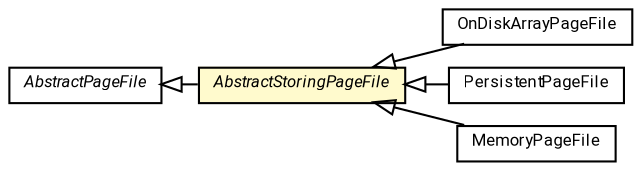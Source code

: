 #!/usr/local/bin/dot
#
# Class diagram 
# Generated by UMLGraph version R5_7_2-60-g0e99a6 (http://www.spinellis.gr/umlgraph/)
#

digraph G {
	graph [fontnames="svg"]
	edge [fontname="Roboto",fontsize=7,labelfontname="Roboto",labelfontsize=7,color="black"];
	node [fontname="Roboto",fontcolor="black",fontsize=8,shape=plaintext,margin=0,width=0,height=0];
	nodesep=0.15;
	ranksep=0.25;
	rankdir=LR;
	// de.lmu.ifi.dbs.elki.persistent.OnDiskArrayPageFile<P extends de.lmu.ifi.dbs.elki.persistent.Page>
	c1383781 [label=<<table title="de.lmu.ifi.dbs.elki.persistent.OnDiskArrayPageFile" border="0" cellborder="1" cellspacing="0" cellpadding="2" href="OnDiskArrayPageFile.html" target="_parent">
		<tr><td><table border="0" cellspacing="0" cellpadding="1">
		<tr><td align="center" balign="center"> <font face="Roboto">OnDiskArrayPageFile</font> </td></tr>
		</table></td></tr>
		</table>>, URL="OnDiskArrayPageFile.html"];
	// de.lmu.ifi.dbs.elki.persistent.PersistentPageFile<P extends de.lmu.ifi.dbs.elki.persistent.ExternalizablePage>
	c1383787 [label=<<table title="de.lmu.ifi.dbs.elki.persistent.PersistentPageFile" border="0" cellborder="1" cellspacing="0" cellpadding="2" href="PersistentPageFile.html" target="_parent">
		<tr><td><table border="0" cellspacing="0" cellpadding="1">
		<tr><td align="center" balign="center"> <font face="Roboto">PersistentPageFile</font> </td></tr>
		</table></td></tr>
		</table>>, URL="PersistentPageFile.html"];
	// de.lmu.ifi.dbs.elki.persistent.AbstractStoringPageFile<P extends de.lmu.ifi.dbs.elki.persistent.Page>
	c1386811 [label=<<table title="de.lmu.ifi.dbs.elki.persistent.AbstractStoringPageFile" border="0" cellborder="1" cellspacing="0" cellpadding="2" bgcolor="lemonChiffon" href="AbstractStoringPageFile.html" target="_parent">
		<tr><td><table border="0" cellspacing="0" cellpadding="1">
		<tr><td align="center" balign="center"> <font face="Roboto"><i>AbstractStoringPageFile</i></font> </td></tr>
		</table></td></tr>
		</table>>, URL="AbstractStoringPageFile.html"];
	// de.lmu.ifi.dbs.elki.persistent.AbstractPageFile<P extends de.lmu.ifi.dbs.elki.persistent.Page>
	c1386815 [label=<<table title="de.lmu.ifi.dbs.elki.persistent.AbstractPageFile" border="0" cellborder="1" cellspacing="0" cellpadding="2" href="AbstractPageFile.html" target="_parent">
		<tr><td><table border="0" cellspacing="0" cellpadding="1">
		<tr><td align="center" balign="center"> <font face="Roboto"><i>AbstractPageFile</i></font> </td></tr>
		</table></td></tr>
		</table>>, URL="AbstractPageFile.html"];
	// de.lmu.ifi.dbs.elki.persistent.MemoryPageFile<P extends de.lmu.ifi.dbs.elki.persistent.Page>
	c1386823 [label=<<table title="de.lmu.ifi.dbs.elki.persistent.MemoryPageFile" border="0" cellborder="1" cellspacing="0" cellpadding="2" href="MemoryPageFile.html" target="_parent">
		<tr><td><table border="0" cellspacing="0" cellpadding="1">
		<tr><td align="center" balign="center"> <font face="Roboto">MemoryPageFile</font> </td></tr>
		</table></td></tr>
		</table>>, URL="MemoryPageFile.html"];
	// de.lmu.ifi.dbs.elki.persistent.OnDiskArrayPageFile<P extends de.lmu.ifi.dbs.elki.persistent.Page> extends de.lmu.ifi.dbs.elki.persistent.AbstractStoringPageFile<P extends de.lmu.ifi.dbs.elki.persistent.Page>
	c1386811 -> c1383781 [arrowtail=empty,dir=back,weight=10];
	// de.lmu.ifi.dbs.elki.persistent.PersistentPageFile<P extends de.lmu.ifi.dbs.elki.persistent.ExternalizablePage> extends de.lmu.ifi.dbs.elki.persistent.AbstractStoringPageFile<P extends de.lmu.ifi.dbs.elki.persistent.Page>
	c1386811 -> c1383787 [arrowtail=empty,dir=back,weight=10];
	// de.lmu.ifi.dbs.elki.persistent.AbstractStoringPageFile<P extends de.lmu.ifi.dbs.elki.persistent.Page> extends de.lmu.ifi.dbs.elki.persistent.AbstractPageFile<P extends de.lmu.ifi.dbs.elki.persistent.Page>
	c1386815 -> c1386811 [arrowtail=empty,dir=back,weight=10];
	// de.lmu.ifi.dbs.elki.persistent.MemoryPageFile<P extends de.lmu.ifi.dbs.elki.persistent.Page> extends de.lmu.ifi.dbs.elki.persistent.AbstractStoringPageFile<P extends de.lmu.ifi.dbs.elki.persistent.Page>
	c1386811 -> c1386823 [arrowtail=empty,dir=back,weight=10];
}

